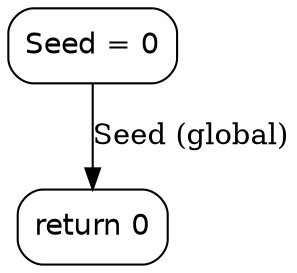 digraph InitSeed_DFG {
    node [shape=box, style=rounded, fontname="Helvetica"];
    N1 [label="Seed = 0"];
    N2 [label="return 0"];
    N1 -> N2 [label="Seed (global)"];
}